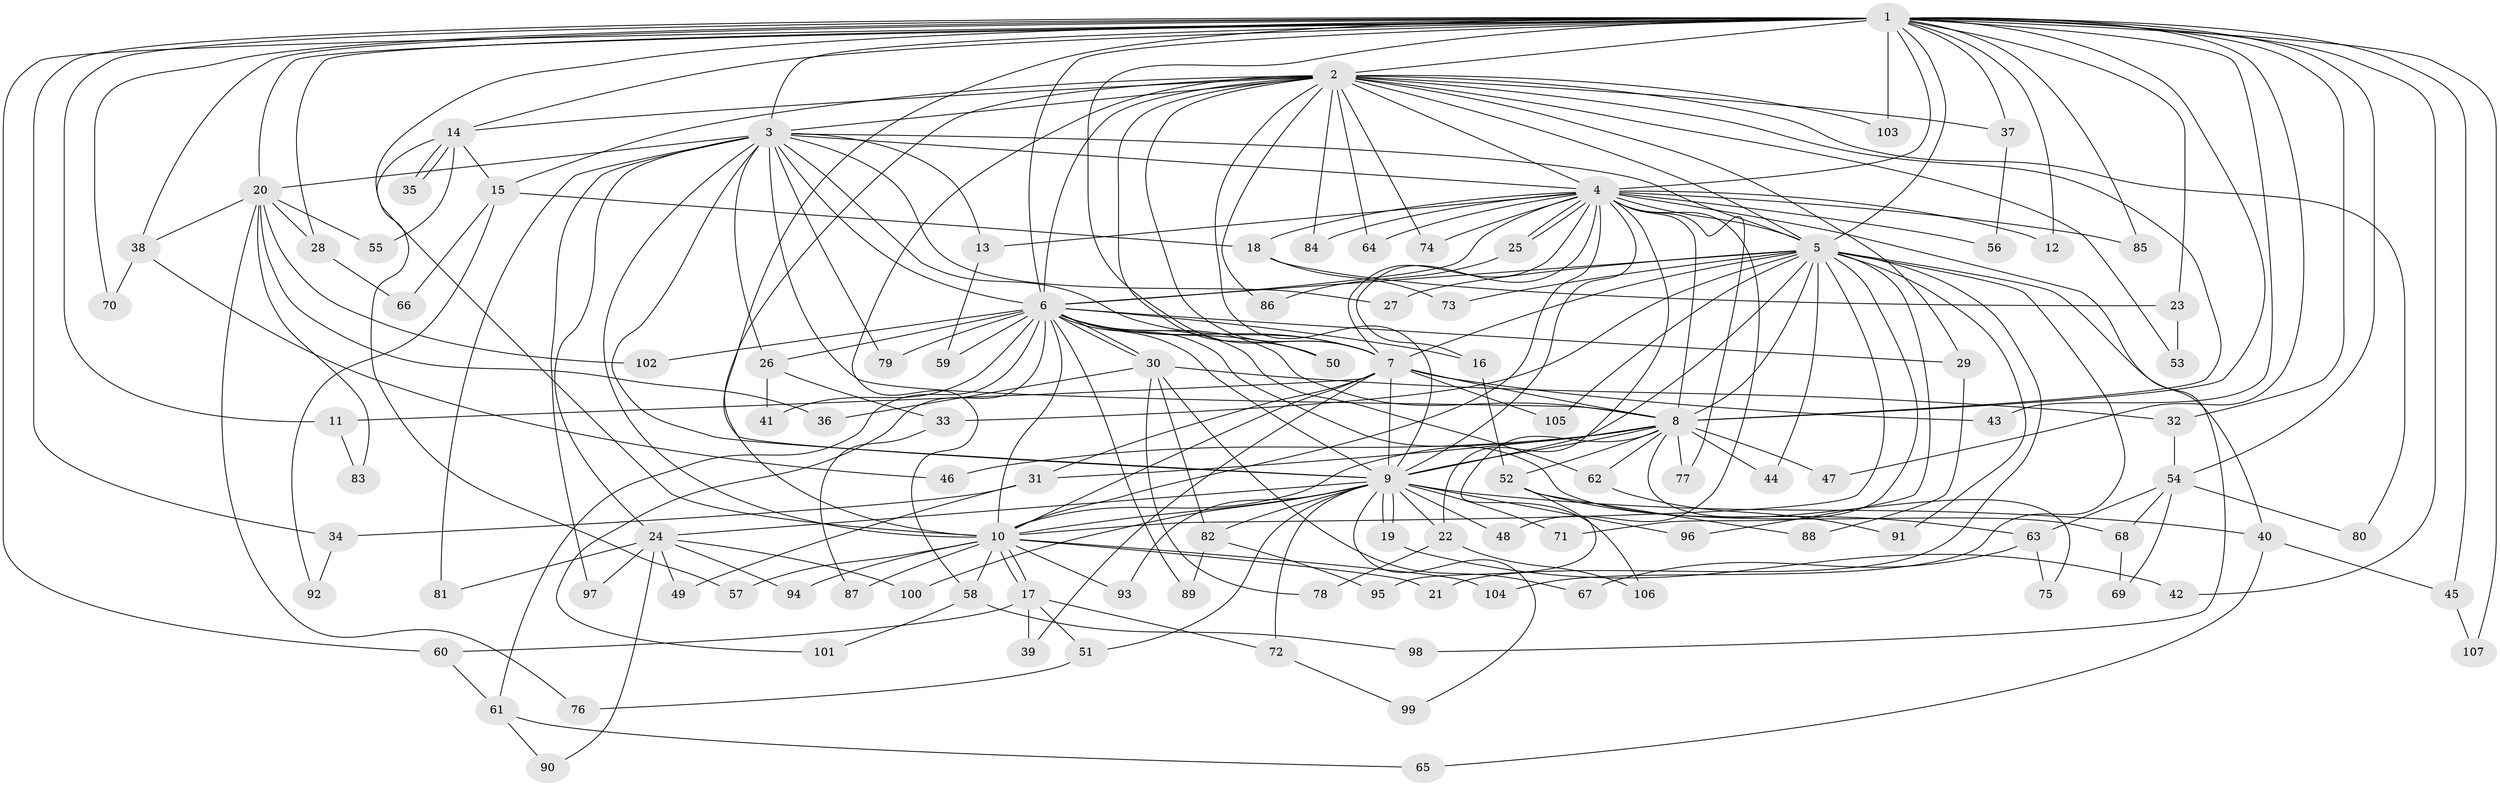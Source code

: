 // coarse degree distribution, {26: 0.015625, 20: 0.03125, 13: 0.03125, 28: 0.015625, 15: 0.015625, 16: 0.03125, 3: 0.171875, 2: 0.46875, 7: 0.03125, 5: 0.015625, 9: 0.03125, 4: 0.078125, 6: 0.03125, 8: 0.015625, 1: 0.015625}
// Generated by graph-tools (version 1.1) at 2025/17/03/04/25 18:17:44]
// undirected, 107 vertices, 239 edges
graph export_dot {
graph [start="1"]
  node [color=gray90,style=filled];
  1;
  2;
  3;
  4;
  5;
  6;
  7;
  8;
  9;
  10;
  11;
  12;
  13;
  14;
  15;
  16;
  17;
  18;
  19;
  20;
  21;
  22;
  23;
  24;
  25;
  26;
  27;
  28;
  29;
  30;
  31;
  32;
  33;
  34;
  35;
  36;
  37;
  38;
  39;
  40;
  41;
  42;
  43;
  44;
  45;
  46;
  47;
  48;
  49;
  50;
  51;
  52;
  53;
  54;
  55;
  56;
  57;
  58;
  59;
  60;
  61;
  62;
  63;
  64;
  65;
  66;
  67;
  68;
  69;
  70;
  71;
  72;
  73;
  74;
  75;
  76;
  77;
  78;
  79;
  80;
  81;
  82;
  83;
  84;
  85;
  86;
  87;
  88;
  89;
  90;
  91;
  92;
  93;
  94;
  95;
  96;
  97;
  98;
  99;
  100;
  101;
  102;
  103;
  104;
  105;
  106;
  107;
  1 -- 2;
  1 -- 3;
  1 -- 4;
  1 -- 5;
  1 -- 6;
  1 -- 7;
  1 -- 8;
  1 -- 9;
  1 -- 10;
  1 -- 11;
  1 -- 12;
  1 -- 14;
  1 -- 20;
  1 -- 23;
  1 -- 28;
  1 -- 32;
  1 -- 34;
  1 -- 37;
  1 -- 38;
  1 -- 42;
  1 -- 43;
  1 -- 45;
  1 -- 47;
  1 -- 54;
  1 -- 60;
  1 -- 70;
  1 -- 85;
  1 -- 103;
  1 -- 107;
  2 -- 3;
  2 -- 4;
  2 -- 5;
  2 -- 6;
  2 -- 7;
  2 -- 8;
  2 -- 9;
  2 -- 10;
  2 -- 14;
  2 -- 15;
  2 -- 29;
  2 -- 37;
  2 -- 50;
  2 -- 53;
  2 -- 58;
  2 -- 64;
  2 -- 74;
  2 -- 80;
  2 -- 84;
  2 -- 86;
  2 -- 103;
  3 -- 4;
  3 -- 5;
  3 -- 6;
  3 -- 7;
  3 -- 8;
  3 -- 9;
  3 -- 10;
  3 -- 13;
  3 -- 20;
  3 -- 24;
  3 -- 26;
  3 -- 27;
  3 -- 79;
  3 -- 81;
  3 -- 97;
  4 -- 5;
  4 -- 6;
  4 -- 7;
  4 -- 8;
  4 -- 9;
  4 -- 10;
  4 -- 12;
  4 -- 13;
  4 -- 16;
  4 -- 18;
  4 -- 22;
  4 -- 25;
  4 -- 25;
  4 -- 48;
  4 -- 56;
  4 -- 64;
  4 -- 74;
  4 -- 77;
  4 -- 84;
  4 -- 85;
  4 -- 98;
  5 -- 6;
  5 -- 7;
  5 -- 8;
  5 -- 9;
  5 -- 10;
  5 -- 21;
  5 -- 27;
  5 -- 33;
  5 -- 40;
  5 -- 44;
  5 -- 71;
  5 -- 73;
  5 -- 91;
  5 -- 96;
  5 -- 104;
  5 -- 105;
  6 -- 7;
  6 -- 8;
  6 -- 9;
  6 -- 10;
  6 -- 16;
  6 -- 26;
  6 -- 29;
  6 -- 30;
  6 -- 30;
  6 -- 41;
  6 -- 50;
  6 -- 59;
  6 -- 61;
  6 -- 62;
  6 -- 68;
  6 -- 79;
  6 -- 89;
  6 -- 101;
  6 -- 102;
  7 -- 8;
  7 -- 9;
  7 -- 10;
  7 -- 11;
  7 -- 31;
  7 -- 39;
  7 -- 43;
  7 -- 105;
  8 -- 9;
  8 -- 10;
  8 -- 31;
  8 -- 44;
  8 -- 46;
  8 -- 47;
  8 -- 52;
  8 -- 62;
  8 -- 75;
  8 -- 77;
  8 -- 106;
  9 -- 10;
  9 -- 19;
  9 -- 19;
  9 -- 22;
  9 -- 24;
  9 -- 40;
  9 -- 48;
  9 -- 51;
  9 -- 71;
  9 -- 72;
  9 -- 82;
  9 -- 93;
  9 -- 96;
  9 -- 99;
  9 -- 100;
  10 -- 17;
  10 -- 17;
  10 -- 21;
  10 -- 57;
  10 -- 58;
  10 -- 87;
  10 -- 93;
  10 -- 94;
  10 -- 104;
  11 -- 83;
  13 -- 59;
  14 -- 15;
  14 -- 35;
  14 -- 35;
  14 -- 55;
  14 -- 57;
  15 -- 18;
  15 -- 66;
  15 -- 92;
  16 -- 52;
  17 -- 39;
  17 -- 51;
  17 -- 60;
  17 -- 72;
  18 -- 23;
  18 -- 73;
  19 -- 42;
  20 -- 28;
  20 -- 36;
  20 -- 38;
  20 -- 55;
  20 -- 76;
  20 -- 83;
  20 -- 102;
  22 -- 78;
  22 -- 106;
  23 -- 53;
  24 -- 49;
  24 -- 81;
  24 -- 90;
  24 -- 94;
  24 -- 97;
  24 -- 100;
  25 -- 86;
  26 -- 33;
  26 -- 41;
  28 -- 66;
  29 -- 88;
  30 -- 32;
  30 -- 36;
  30 -- 67;
  30 -- 78;
  30 -- 82;
  31 -- 34;
  31 -- 49;
  32 -- 54;
  33 -- 87;
  34 -- 92;
  37 -- 56;
  38 -- 46;
  38 -- 70;
  40 -- 45;
  40 -- 65;
  45 -- 107;
  51 -- 76;
  52 -- 63;
  52 -- 88;
  52 -- 95;
  54 -- 63;
  54 -- 68;
  54 -- 69;
  54 -- 80;
  58 -- 98;
  58 -- 101;
  60 -- 61;
  61 -- 65;
  61 -- 90;
  62 -- 91;
  63 -- 67;
  63 -- 75;
  68 -- 69;
  72 -- 99;
  82 -- 89;
  82 -- 95;
}
